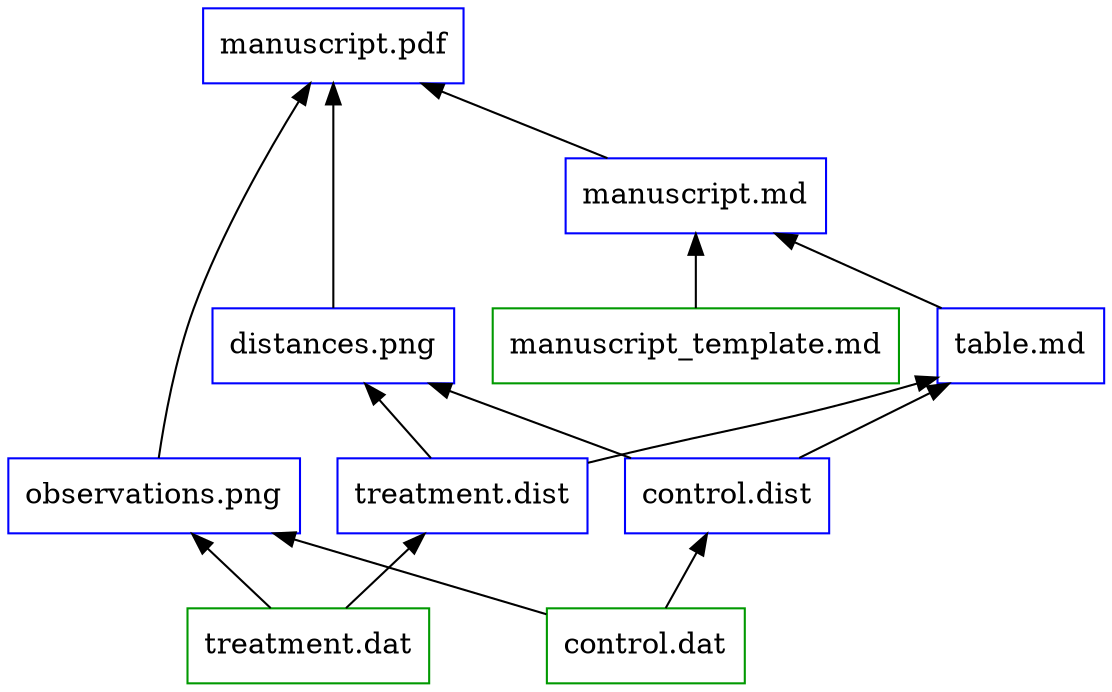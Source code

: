 digraph
{
  graph [dpi=300]
  edge  [dir="back"]

  node        [color="blue",shape="box"]
  manuscript  [label="manuscript.pdf"]
  obs_plot    [label="observations.png"]
  dist_plot   [label="distances.png"]
  man_md      [label="manuscript.md"]
  table_md    [label="table.md"]
  control_d   [label="control.dist"]
  treatment_d [label="treatment.dist"]

  node        [color="#009900",shape="box"]
  man_temp    [label="manuscript_template.md"]
  control     [label="control.dat"]
  treatment   [label="treatment.dat"]

  manuscript  -> man_md
  manuscript  -> obs_plot
  manuscript  -> dist_plot
  man_md      -> man_temp
  man_md      -> table_md
  table_md    -> control_d
  table_md    -> treatment_d
  dist_plot   -> control_d
  dist_plot   -> treatment_d
  obs_plot    -> control
  obs_plot    -> treatment
  control_d   -> control
  treatment_d -> treatment
}

